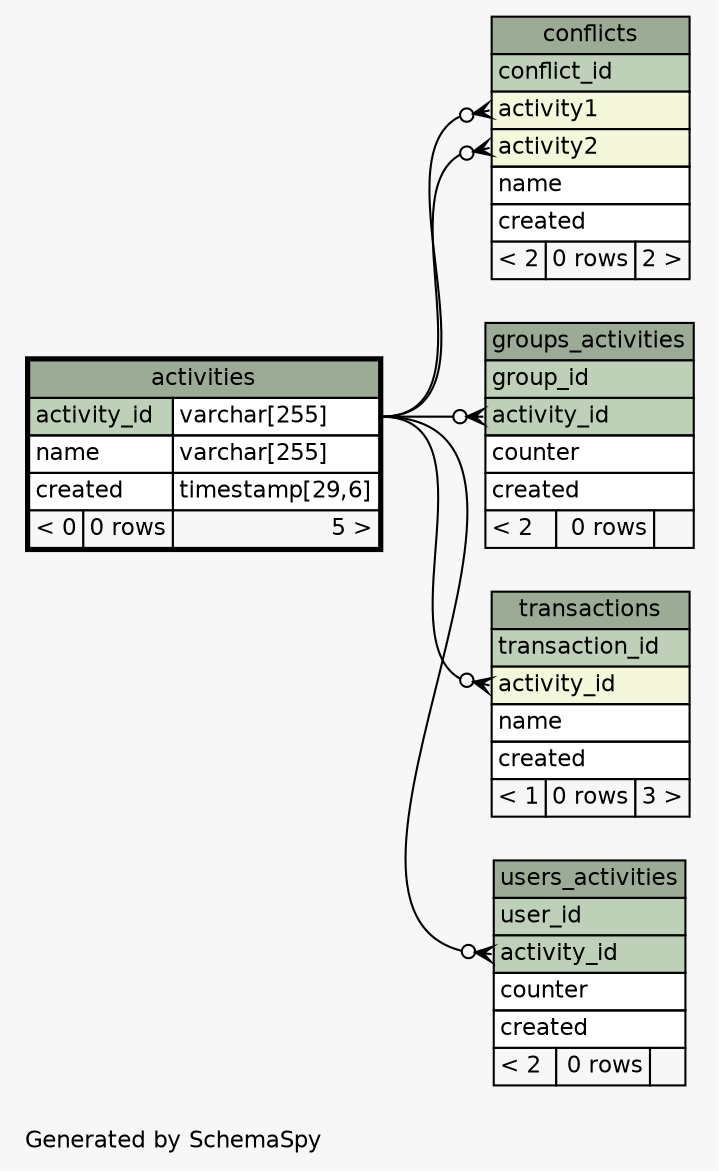 // dot 2.38.0 on Linux 4.9.36-moby
// SchemaSpy rev 590
digraph "oneDegreeRelationshipsDiagram" {
  graph [
    rankdir="RL"
    bgcolor="#f7f7f7"
    label="\nGenerated by SchemaSpy"
    labeljust="l"
    nodesep="0.18"
    ranksep="0.46"
    fontname="Helvetica"
    fontsize="11"
  ];
  node [
    fontname="Helvetica"
    fontsize="11"
    shape="plaintext"
  ];
  edge [
    arrowsize="0.8"
  ];
  "conflicts":"activity1":w -> "activities":"activity_id.type":e [arrowhead=none dir=back arrowtail=crowodot];
  "conflicts":"activity2":w -> "activities":"activity_id.type":e [arrowhead=none dir=back arrowtail=crowodot];
  "groups_activities":"activity_id":w -> "activities":"activity_id.type":e [arrowhead=none dir=back arrowtail=crowodot];
  "transactions":"activity_id":w -> "activities":"activity_id.type":e [arrowhead=none dir=back arrowtail=crowodot];
  "users_activities":"activity_id":w -> "activities":"activity_id.type":e [arrowhead=none dir=back arrowtail=crowodot];
  "activities" [
    label=<
    <TABLE BORDER="2" CELLBORDER="1" CELLSPACING="0" BGCOLOR="#ffffff">
      <TR><TD COLSPAN="3" BGCOLOR="#9bab96" ALIGN="CENTER">activities</TD></TR>
      <TR><TD PORT="activity_id" COLSPAN="2" BGCOLOR="#bed1b8" ALIGN="LEFT">activity_id</TD><TD PORT="activity_id.type" ALIGN="LEFT">varchar[255]</TD></TR>
      <TR><TD PORT="name" COLSPAN="2" ALIGN="LEFT">name</TD><TD PORT="name.type" ALIGN="LEFT">varchar[255]</TD></TR>
      <TR><TD PORT="created" COLSPAN="2" ALIGN="LEFT">created</TD><TD PORT="created.type" ALIGN="LEFT">timestamp[29,6]</TD></TR>
      <TR><TD ALIGN="LEFT" BGCOLOR="#f7f7f7">&lt; 0</TD><TD ALIGN="RIGHT" BGCOLOR="#f7f7f7">0 rows</TD><TD ALIGN="RIGHT" BGCOLOR="#f7f7f7">5 &gt;</TD></TR>
    </TABLE>>
    URL="activities.html"
    tooltip="activities"
  ];
  "conflicts" [
    label=<
    <TABLE BORDER="0" CELLBORDER="1" CELLSPACING="0" BGCOLOR="#ffffff">
      <TR><TD COLSPAN="3" BGCOLOR="#9bab96" ALIGN="CENTER">conflicts</TD></TR>
      <TR><TD PORT="conflict_id" COLSPAN="3" BGCOLOR="#bed1b8" ALIGN="LEFT">conflict_id</TD></TR>
      <TR><TD PORT="activity1" COLSPAN="3" BGCOLOR="#f4f7da" ALIGN="LEFT">activity1</TD></TR>
      <TR><TD PORT="activity2" COLSPAN="3" BGCOLOR="#f4f7da" ALIGN="LEFT">activity2</TD></TR>
      <TR><TD PORT="name" COLSPAN="3" ALIGN="LEFT">name</TD></TR>
      <TR><TD PORT="created" COLSPAN="3" ALIGN="LEFT">created</TD></TR>
      <TR><TD ALIGN="LEFT" BGCOLOR="#f7f7f7">&lt; 2</TD><TD ALIGN="RIGHT" BGCOLOR="#f7f7f7">0 rows</TD><TD ALIGN="RIGHT" BGCOLOR="#f7f7f7">2 &gt;</TD></TR>
    </TABLE>>
    URL="conflicts.html"
    tooltip="conflicts"
  ];
  "groups_activities" [
    label=<
    <TABLE BORDER="0" CELLBORDER="1" CELLSPACING="0" BGCOLOR="#ffffff">
      <TR><TD COLSPAN="3" BGCOLOR="#9bab96" ALIGN="CENTER">groups_activities</TD></TR>
      <TR><TD PORT="group_id" COLSPAN="3" BGCOLOR="#bed1b8" ALIGN="LEFT">group_id</TD></TR>
      <TR><TD PORT="activity_id" COLSPAN="3" BGCOLOR="#bed1b8" ALIGN="LEFT">activity_id</TD></TR>
      <TR><TD PORT="counter" COLSPAN="3" ALIGN="LEFT">counter</TD></TR>
      <TR><TD PORT="created" COLSPAN="3" ALIGN="LEFT">created</TD></TR>
      <TR><TD ALIGN="LEFT" BGCOLOR="#f7f7f7">&lt; 2</TD><TD ALIGN="RIGHT" BGCOLOR="#f7f7f7">0 rows</TD><TD ALIGN="RIGHT" BGCOLOR="#f7f7f7">  </TD></TR>
    </TABLE>>
    URL="groups_activities.html"
    tooltip="groups_activities"
  ];
  "transactions" [
    label=<
    <TABLE BORDER="0" CELLBORDER="1" CELLSPACING="0" BGCOLOR="#ffffff">
      <TR><TD COLSPAN="3" BGCOLOR="#9bab96" ALIGN="CENTER">transactions</TD></TR>
      <TR><TD PORT="transaction_id" COLSPAN="3" BGCOLOR="#bed1b8" ALIGN="LEFT">transaction_id</TD></TR>
      <TR><TD PORT="activity_id" COLSPAN="3" BGCOLOR="#f4f7da" ALIGN="LEFT">activity_id</TD></TR>
      <TR><TD PORT="name" COLSPAN="3" ALIGN="LEFT">name</TD></TR>
      <TR><TD PORT="created" COLSPAN="3" ALIGN="LEFT">created</TD></TR>
      <TR><TD ALIGN="LEFT" BGCOLOR="#f7f7f7">&lt; 1</TD><TD ALIGN="RIGHT" BGCOLOR="#f7f7f7">0 rows</TD><TD ALIGN="RIGHT" BGCOLOR="#f7f7f7">3 &gt;</TD></TR>
    </TABLE>>
    URL="transactions.html"
    tooltip="transactions"
  ];
  "users_activities" [
    label=<
    <TABLE BORDER="0" CELLBORDER="1" CELLSPACING="0" BGCOLOR="#ffffff">
      <TR><TD COLSPAN="3" BGCOLOR="#9bab96" ALIGN="CENTER">users_activities</TD></TR>
      <TR><TD PORT="user_id" COLSPAN="3" BGCOLOR="#bed1b8" ALIGN="LEFT">user_id</TD></TR>
      <TR><TD PORT="activity_id" COLSPAN="3" BGCOLOR="#bed1b8" ALIGN="LEFT">activity_id</TD></TR>
      <TR><TD PORT="counter" COLSPAN="3" ALIGN="LEFT">counter</TD></TR>
      <TR><TD PORT="created" COLSPAN="3" ALIGN="LEFT">created</TD></TR>
      <TR><TD ALIGN="LEFT" BGCOLOR="#f7f7f7">&lt; 2</TD><TD ALIGN="RIGHT" BGCOLOR="#f7f7f7">0 rows</TD><TD ALIGN="RIGHT" BGCOLOR="#f7f7f7">  </TD></TR>
    </TABLE>>
    URL="users_activities.html"
    tooltip="users_activities"
  ];
}
